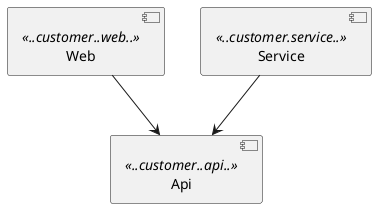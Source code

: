 @startuml
[Api] <<..customer..api..>>
[Web] <<..customer..web..>>
[Service] <<..customer.service..>>

[Service] --> [Api]
[Web] --> [Api]
@enduml